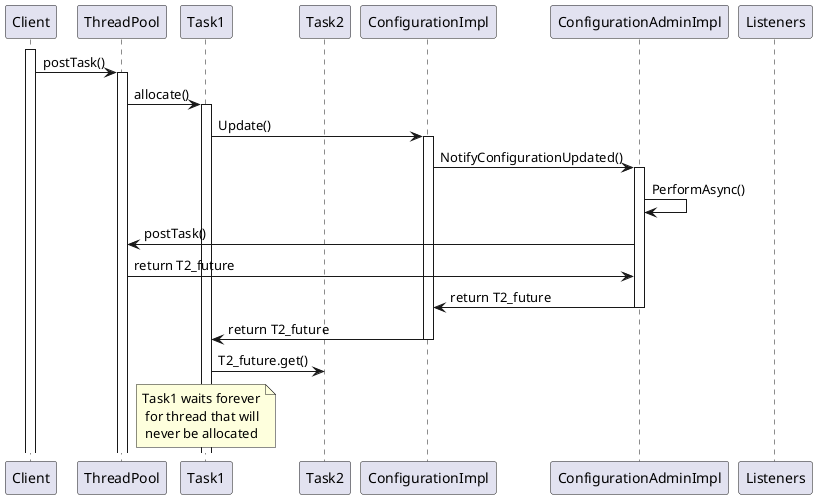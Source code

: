 @startuml
participant Client
participant ThreadPool
participant "Task1" as T1
participant "Task2" as T2
participant ConfigurationImpl
participant ConfigurationAdminImpl
participant Listeners

activate Client
Client -> ThreadPool : postTask()
activate ThreadPool
ThreadPool -> T1 : allocate()
activate T1
T1 -> ConfigurationImpl : Update()
activate ConfigurationImpl
ConfigurationImpl -> ConfigurationAdminImpl : NotifyConfigurationUpdated()
activate ConfigurationAdminImpl
ConfigurationAdminImpl -> ConfigurationAdminImpl : PerformAsync()
ConfigurationAdminImpl -> ThreadPool : postTask()
ThreadPool -> ConfigurationAdminImpl : return T2_future
ConfigurationAdminImpl -> ConfigurationImpl : return T2_future
deactivate ConfigurationAdminImpl
ConfigurationImpl -> T1 : return T2_future
deactivate ConfigurationImpl
T1 -> T2 : T2_future.get()

note over T1: Task1 waits forever\n for thread that will\n never be allocated

 
@enduml
